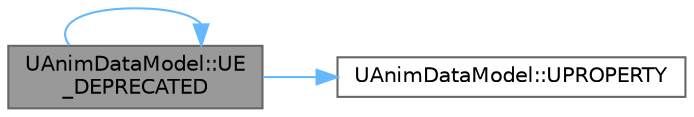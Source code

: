 digraph "UAnimDataModel::UE_DEPRECATED"
{
 // INTERACTIVE_SVG=YES
 // LATEX_PDF_SIZE
  bgcolor="transparent";
  edge [fontname=Helvetica,fontsize=10,labelfontname=Helvetica,labelfontsize=10];
  node [fontname=Helvetica,fontsize=10,shape=box,height=0.2,width=0.4];
  rankdir="LR";
  Node1 [id="Node000001",label="UAnimDataModel::UE\l_DEPRECATED",height=0.2,width=0.4,color="gray40", fillcolor="grey60", style="filled", fontcolor="black",tooltip="Total playable length of the contained animation data."];
  Node1 -> Node1 [id="edge1_Node000001_Node000001",color="steelblue1",style="solid",tooltip=" "];
  Node1 -> Node2 [id="edge2_Node000001_Node000002",color="steelblue1",style="solid",tooltip=" "];
  Node2 [id="Node000002",label="UAnimDataModel::UPROPERTY",height=0.2,width=0.4,color="grey40", fillcolor="white", style="filled",URL="$d8/d9b/classUAnimDataModel.html#a9e3d5251768e00fd383fce7529779516",tooltip=" "];
}
